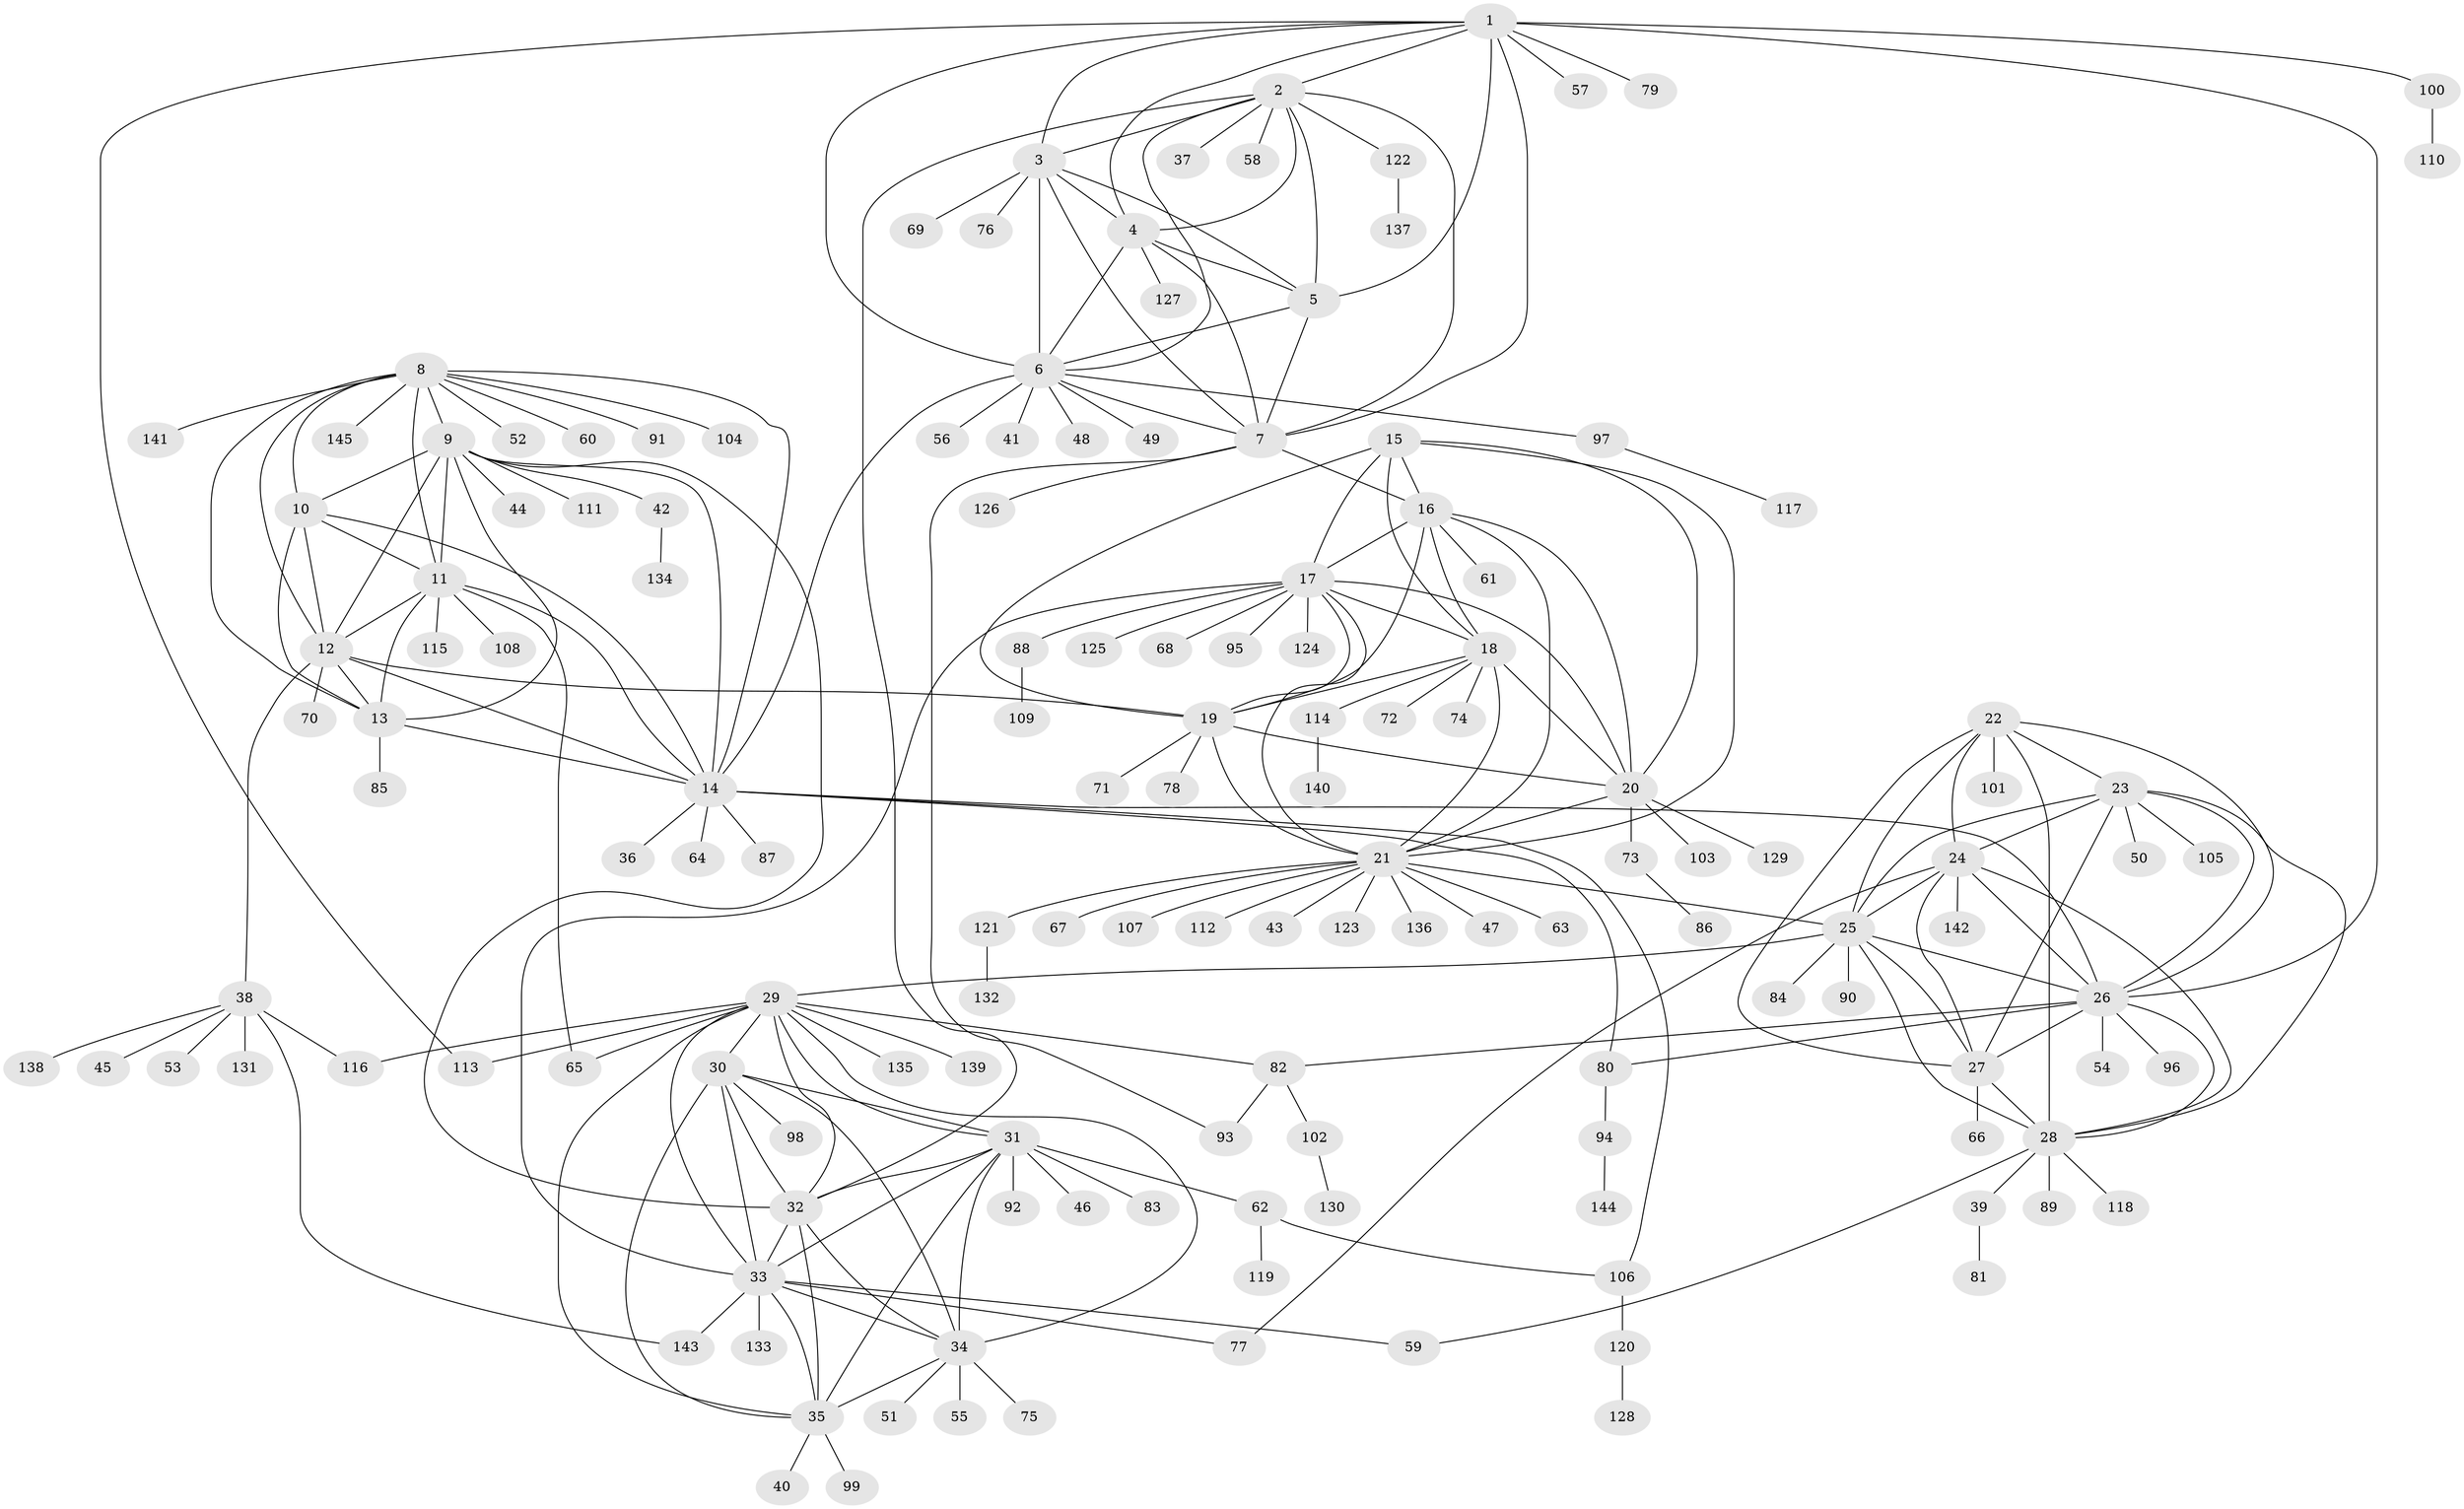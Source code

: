 // Generated by graph-tools (version 1.1) at 2025/15/03/09/25 04:15:43]
// undirected, 145 vertices, 235 edges
graph export_dot {
graph [start="1"]
  node [color=gray90,style=filled];
  1;
  2;
  3;
  4;
  5;
  6;
  7;
  8;
  9;
  10;
  11;
  12;
  13;
  14;
  15;
  16;
  17;
  18;
  19;
  20;
  21;
  22;
  23;
  24;
  25;
  26;
  27;
  28;
  29;
  30;
  31;
  32;
  33;
  34;
  35;
  36;
  37;
  38;
  39;
  40;
  41;
  42;
  43;
  44;
  45;
  46;
  47;
  48;
  49;
  50;
  51;
  52;
  53;
  54;
  55;
  56;
  57;
  58;
  59;
  60;
  61;
  62;
  63;
  64;
  65;
  66;
  67;
  68;
  69;
  70;
  71;
  72;
  73;
  74;
  75;
  76;
  77;
  78;
  79;
  80;
  81;
  82;
  83;
  84;
  85;
  86;
  87;
  88;
  89;
  90;
  91;
  92;
  93;
  94;
  95;
  96;
  97;
  98;
  99;
  100;
  101;
  102;
  103;
  104;
  105;
  106;
  107;
  108;
  109;
  110;
  111;
  112;
  113;
  114;
  115;
  116;
  117;
  118;
  119;
  120;
  121;
  122;
  123;
  124;
  125;
  126;
  127;
  128;
  129;
  130;
  131;
  132;
  133;
  134;
  135;
  136;
  137;
  138;
  139;
  140;
  141;
  142;
  143;
  144;
  145;
  1 -- 2;
  1 -- 3;
  1 -- 4;
  1 -- 5;
  1 -- 6;
  1 -- 7;
  1 -- 26;
  1 -- 57;
  1 -- 79;
  1 -- 100;
  1 -- 113;
  2 -- 3;
  2 -- 4;
  2 -- 5;
  2 -- 6;
  2 -- 7;
  2 -- 32;
  2 -- 37;
  2 -- 58;
  2 -- 122;
  3 -- 4;
  3 -- 5;
  3 -- 6;
  3 -- 7;
  3 -- 69;
  3 -- 76;
  4 -- 5;
  4 -- 6;
  4 -- 7;
  4 -- 127;
  5 -- 6;
  5 -- 7;
  6 -- 7;
  6 -- 14;
  6 -- 41;
  6 -- 48;
  6 -- 49;
  6 -- 56;
  6 -- 97;
  7 -- 16;
  7 -- 93;
  7 -- 126;
  8 -- 9;
  8 -- 10;
  8 -- 11;
  8 -- 12;
  8 -- 13;
  8 -- 14;
  8 -- 52;
  8 -- 60;
  8 -- 91;
  8 -- 104;
  8 -- 141;
  8 -- 145;
  9 -- 10;
  9 -- 11;
  9 -- 12;
  9 -- 13;
  9 -- 14;
  9 -- 32;
  9 -- 42;
  9 -- 44;
  9 -- 111;
  10 -- 11;
  10 -- 12;
  10 -- 13;
  10 -- 14;
  11 -- 12;
  11 -- 13;
  11 -- 14;
  11 -- 65;
  11 -- 108;
  11 -- 115;
  12 -- 13;
  12 -- 14;
  12 -- 19;
  12 -- 38;
  12 -- 70;
  13 -- 14;
  13 -- 85;
  14 -- 26;
  14 -- 36;
  14 -- 64;
  14 -- 80;
  14 -- 87;
  14 -- 106;
  15 -- 16;
  15 -- 17;
  15 -- 18;
  15 -- 19;
  15 -- 20;
  15 -- 21;
  16 -- 17;
  16 -- 18;
  16 -- 19;
  16 -- 20;
  16 -- 21;
  16 -- 61;
  17 -- 18;
  17 -- 19;
  17 -- 20;
  17 -- 21;
  17 -- 33;
  17 -- 68;
  17 -- 88;
  17 -- 95;
  17 -- 124;
  17 -- 125;
  18 -- 19;
  18 -- 20;
  18 -- 21;
  18 -- 72;
  18 -- 74;
  18 -- 114;
  19 -- 20;
  19 -- 21;
  19 -- 71;
  19 -- 78;
  20 -- 21;
  20 -- 73;
  20 -- 103;
  20 -- 129;
  21 -- 25;
  21 -- 43;
  21 -- 47;
  21 -- 63;
  21 -- 67;
  21 -- 107;
  21 -- 112;
  21 -- 121;
  21 -- 123;
  21 -- 136;
  22 -- 23;
  22 -- 24;
  22 -- 25;
  22 -- 26;
  22 -- 27;
  22 -- 28;
  22 -- 101;
  23 -- 24;
  23 -- 25;
  23 -- 26;
  23 -- 27;
  23 -- 28;
  23 -- 50;
  23 -- 105;
  24 -- 25;
  24 -- 26;
  24 -- 27;
  24 -- 28;
  24 -- 77;
  24 -- 142;
  25 -- 26;
  25 -- 27;
  25 -- 28;
  25 -- 29;
  25 -- 84;
  25 -- 90;
  26 -- 27;
  26 -- 28;
  26 -- 54;
  26 -- 80;
  26 -- 82;
  26 -- 96;
  27 -- 28;
  27 -- 66;
  28 -- 39;
  28 -- 59;
  28 -- 89;
  28 -- 118;
  29 -- 30;
  29 -- 31;
  29 -- 32;
  29 -- 33;
  29 -- 34;
  29 -- 35;
  29 -- 65;
  29 -- 82;
  29 -- 113;
  29 -- 116;
  29 -- 135;
  29 -- 139;
  30 -- 31;
  30 -- 32;
  30 -- 33;
  30 -- 34;
  30 -- 35;
  30 -- 98;
  31 -- 32;
  31 -- 33;
  31 -- 34;
  31 -- 35;
  31 -- 46;
  31 -- 62;
  31 -- 83;
  31 -- 92;
  32 -- 33;
  32 -- 34;
  32 -- 35;
  33 -- 34;
  33 -- 35;
  33 -- 59;
  33 -- 77;
  33 -- 133;
  33 -- 143;
  34 -- 35;
  34 -- 51;
  34 -- 55;
  34 -- 75;
  35 -- 40;
  35 -- 99;
  38 -- 45;
  38 -- 53;
  38 -- 116;
  38 -- 131;
  38 -- 138;
  38 -- 143;
  39 -- 81;
  42 -- 134;
  62 -- 106;
  62 -- 119;
  73 -- 86;
  80 -- 94;
  82 -- 93;
  82 -- 102;
  88 -- 109;
  94 -- 144;
  97 -- 117;
  100 -- 110;
  102 -- 130;
  106 -- 120;
  114 -- 140;
  120 -- 128;
  121 -- 132;
  122 -- 137;
}
